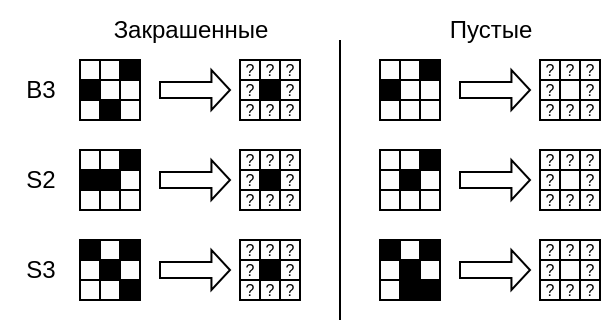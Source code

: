 <mxfile version="21.6.6">
  <diagram name="Страница 1" id="Op7uaTS2ZSwpce5F1zdu">
    <mxGraphModel dx="988" dy="544" grid="1" gridSize="10" guides="1" tooltips="1" connect="1" arrows="1" fold="1" page="1" pageScale="1" pageWidth="827" pageHeight="1169" math="0" shadow="0">
      <root>
        <mxCell id="0" />
        <mxCell id="1" parent="0" />
        <mxCell id="4kmjUg7XTupkvUbKVNHZ-32" value="" style="rounded=0;whiteSpace=wrap;html=1;fillColor=#FFFFFF;" parent="1" vertex="1">
          <mxGeometry x="250" y="510" width="10" height="10" as="geometry" />
        </mxCell>
        <mxCell id="4kmjUg7XTupkvUbKVNHZ-34" value="" style="rounded=0;whiteSpace=wrap;html=1;fillColor=#FFFFFF;strokeColor=#000000;" parent="1" vertex="1">
          <mxGeometry x="260" y="510" width="10" height="10" as="geometry" />
        </mxCell>
        <mxCell id="4kmjUg7XTupkvUbKVNHZ-38" value="" style="rounded=0;whiteSpace=wrap;html=1;fillColor=#FFFFFF;" parent="1" vertex="1">
          <mxGeometry x="250" y="530" width="10" height="10" as="geometry" />
        </mxCell>
        <mxCell id="4kmjUg7XTupkvUbKVNHZ-39" value="" style="rounded=0;whiteSpace=wrap;html=1;fillColor=#FFFFFF;" parent="1" vertex="1">
          <mxGeometry x="260" y="520" width="10" height="10" as="geometry" />
        </mxCell>
        <mxCell id="4kmjUg7XTupkvUbKVNHZ-40" value="" style="rounded=0;whiteSpace=wrap;html=1;fillColor=#000000;" parent="1" vertex="1">
          <mxGeometry x="260" y="530" width="10" height="10" as="geometry" />
        </mxCell>
        <mxCell id="4kmjUg7XTupkvUbKVNHZ-41" value="" style="rounded=0;whiteSpace=wrap;html=1;fillColor=#000000;strokeColor=#000000;" parent="1" vertex="1">
          <mxGeometry x="250" y="520" width="10" height="10" as="geometry" />
        </mxCell>
        <mxCell id="4kmjUg7XTupkvUbKVNHZ-46" value="" style="rounded=0;whiteSpace=wrap;html=1;fillColor=#000000;" parent="1" vertex="1">
          <mxGeometry x="270" y="510" width="10" height="10" as="geometry" />
        </mxCell>
        <mxCell id="4kmjUg7XTupkvUbKVNHZ-47" value="" style="rounded=0;whiteSpace=wrap;html=1;fillColor=#FFFFFF;" parent="1" vertex="1">
          <mxGeometry x="270" y="520" width="10" height="10" as="geometry" />
        </mxCell>
        <mxCell id="4kmjUg7XTupkvUbKVNHZ-50" value="" style="rounded=0;whiteSpace=wrap;html=1;fillColor=#FFFFFF;" parent="1" vertex="1">
          <mxGeometry x="270" y="530" width="10" height="10" as="geometry" />
        </mxCell>
        <mxCell id="4kmjUg7XTupkvUbKVNHZ-74" value="&lt;div style=&quot;font-size: 8px;&quot;&gt;?&lt;/div&gt;" style="rounded=0;whiteSpace=wrap;html=1;fillColor=#FFFFFF;" parent="1" vertex="1">
          <mxGeometry x="330" y="510" width="10" height="10" as="geometry" />
        </mxCell>
        <mxCell id="4kmjUg7XTupkvUbKVNHZ-77" value="" style="rounded=0;whiteSpace=wrap;html=1;fillColor=#000000;" parent="1" vertex="1">
          <mxGeometry x="340" y="520" width="10" height="10" as="geometry" />
        </mxCell>
        <mxCell id="4kmjUg7XTupkvUbKVNHZ-83" value="" style="html=1;shadow=0;dashed=0;align=center;verticalAlign=middle;shape=mxgraph.arrows2.arrow;dy=0.6;dx=9.28;notch=0;" parent="1" vertex="1">
          <mxGeometry x="290" y="515" width="35" height="20" as="geometry" />
        </mxCell>
        <mxCell id="4kmjUg7XTupkvUbKVNHZ-84" value="&lt;div style=&quot;font-size: 8px;&quot;&gt;?&lt;/div&gt;" style="rounded=0;whiteSpace=wrap;html=1;fillColor=#FFFFFF;" parent="1" vertex="1">
          <mxGeometry x="350" y="510" width="10" height="10" as="geometry" />
        </mxCell>
        <mxCell id="4kmjUg7XTupkvUbKVNHZ-85" value="&lt;div style=&quot;font-size: 8px;&quot;&gt;?&lt;/div&gt;" style="rounded=0;whiteSpace=wrap;html=1;fillColor=#FFFFFF;" parent="1" vertex="1">
          <mxGeometry x="340" y="510" width="10" height="10" as="geometry" />
        </mxCell>
        <mxCell id="4kmjUg7XTupkvUbKVNHZ-86" value="&lt;div style=&quot;font-size: 8px;&quot;&gt;?&lt;/div&gt;" style="rounded=0;whiteSpace=wrap;html=1;fillColor=#FFFFFF;" parent="1" vertex="1">
          <mxGeometry x="330" y="530" width="10" height="10" as="geometry" />
        </mxCell>
        <mxCell id="4kmjUg7XTupkvUbKVNHZ-87" value="&lt;div style=&quot;font-size: 8px;&quot;&gt;?&lt;/div&gt;" style="rounded=0;whiteSpace=wrap;html=1;fillColor=#FFFFFF;" parent="1" vertex="1">
          <mxGeometry x="350" y="530" width="10" height="10" as="geometry" />
        </mxCell>
        <mxCell id="4kmjUg7XTupkvUbKVNHZ-88" value="&lt;div style=&quot;font-size: 8px;&quot;&gt;?&lt;/div&gt;" style="rounded=0;whiteSpace=wrap;html=1;fillColor=#FFFFFF;" parent="1" vertex="1">
          <mxGeometry x="340" y="530" width="10" height="10" as="geometry" />
        </mxCell>
        <mxCell id="4kmjUg7XTupkvUbKVNHZ-89" value="&lt;div style=&quot;font-size: 8px;&quot;&gt;?&lt;/div&gt;" style="rounded=0;whiteSpace=wrap;html=1;fillColor=#FFFFFF;" parent="1" vertex="1">
          <mxGeometry x="350" y="520" width="10" height="10" as="geometry" />
        </mxCell>
        <mxCell id="4kmjUg7XTupkvUbKVNHZ-90" value="&lt;div style=&quot;font-size: 8px;&quot;&gt;?&lt;/div&gt;" style="rounded=0;whiteSpace=wrap;html=1;fillColor=#FFFFFF;" parent="1" vertex="1">
          <mxGeometry x="330" y="520" width="10" height="10" as="geometry" />
        </mxCell>
        <mxCell id="4kmjUg7XTupkvUbKVNHZ-91" value="" style="rounded=0;whiteSpace=wrap;html=1;fillColor=#FFFFFF;" parent="1" vertex="1">
          <mxGeometry x="250" y="555" width="10" height="10" as="geometry" />
        </mxCell>
        <mxCell id="4kmjUg7XTupkvUbKVNHZ-92" value="" style="rounded=0;whiteSpace=wrap;html=1;fillColor=#FFFFFF;strokeColor=#000000;" parent="1" vertex="1">
          <mxGeometry x="260" y="555" width="10" height="10" as="geometry" />
        </mxCell>
        <mxCell id="4kmjUg7XTupkvUbKVNHZ-93" value="" style="rounded=0;whiteSpace=wrap;html=1;fillColor=#FFFFFF;" parent="1" vertex="1">
          <mxGeometry x="250" y="575" width="10" height="10" as="geometry" />
        </mxCell>
        <mxCell id="4kmjUg7XTupkvUbKVNHZ-94" value="" style="rounded=0;whiteSpace=wrap;html=1;fillColor=#000000;" parent="1" vertex="1">
          <mxGeometry x="260" y="565" width="10" height="10" as="geometry" />
        </mxCell>
        <mxCell id="4kmjUg7XTupkvUbKVNHZ-95" value="" style="rounded=0;whiteSpace=wrap;html=1;fillColor=#FFFFFF;" parent="1" vertex="1">
          <mxGeometry x="260" y="575" width="10" height="10" as="geometry" />
        </mxCell>
        <mxCell id="4kmjUg7XTupkvUbKVNHZ-96" value="" style="rounded=0;whiteSpace=wrap;html=1;fillColor=#000000;strokeColor=#000000;" parent="1" vertex="1">
          <mxGeometry x="250" y="565" width="10" height="10" as="geometry" />
        </mxCell>
        <mxCell id="4kmjUg7XTupkvUbKVNHZ-97" value="" style="rounded=0;whiteSpace=wrap;html=1;fillColor=#000000;" parent="1" vertex="1">
          <mxGeometry x="270" y="555" width="10" height="10" as="geometry" />
        </mxCell>
        <mxCell id="4kmjUg7XTupkvUbKVNHZ-98" value="" style="rounded=0;whiteSpace=wrap;html=1;fillColor=#FFFFFF;" parent="1" vertex="1">
          <mxGeometry x="270" y="565" width="10" height="10" as="geometry" />
        </mxCell>
        <mxCell id="4kmjUg7XTupkvUbKVNHZ-99" value="" style="rounded=0;whiteSpace=wrap;html=1;fillColor=#FFFFFF;" parent="1" vertex="1">
          <mxGeometry x="270" y="575" width="10" height="10" as="geometry" />
        </mxCell>
        <mxCell id="4kmjUg7XTupkvUbKVNHZ-100" value="&lt;div style=&quot;font-size: 8px;&quot;&gt;?&lt;/div&gt;" style="rounded=0;whiteSpace=wrap;html=1;fillColor=#FFFFFF;" parent="1" vertex="1">
          <mxGeometry x="330" y="555" width="10" height="10" as="geometry" />
        </mxCell>
        <mxCell id="4kmjUg7XTupkvUbKVNHZ-101" value="" style="rounded=0;whiteSpace=wrap;html=1;fillColor=#000000;" parent="1" vertex="1">
          <mxGeometry x="340" y="565" width="10" height="10" as="geometry" />
        </mxCell>
        <mxCell id="4kmjUg7XTupkvUbKVNHZ-102" value="" style="html=1;shadow=0;dashed=0;align=center;verticalAlign=middle;shape=mxgraph.arrows2.arrow;dy=0.6;dx=9.28;notch=0;" parent="1" vertex="1">
          <mxGeometry x="290" y="560" width="35" height="20" as="geometry" />
        </mxCell>
        <mxCell id="4kmjUg7XTupkvUbKVNHZ-103" value="&lt;div style=&quot;font-size: 8px;&quot;&gt;?&lt;/div&gt;" style="rounded=0;whiteSpace=wrap;html=1;fillColor=#FFFFFF;" parent="1" vertex="1">
          <mxGeometry x="350" y="555" width="10" height="10" as="geometry" />
        </mxCell>
        <mxCell id="4kmjUg7XTupkvUbKVNHZ-104" value="&lt;div style=&quot;font-size: 8px;&quot;&gt;?&lt;/div&gt;" style="rounded=0;whiteSpace=wrap;html=1;fillColor=#FFFFFF;" parent="1" vertex="1">
          <mxGeometry x="340" y="555" width="10" height="10" as="geometry" />
        </mxCell>
        <mxCell id="4kmjUg7XTupkvUbKVNHZ-105" value="&lt;div style=&quot;font-size: 8px;&quot;&gt;?&lt;/div&gt;" style="rounded=0;whiteSpace=wrap;html=1;fillColor=#FFFFFF;" parent="1" vertex="1">
          <mxGeometry x="330" y="575" width="10" height="10" as="geometry" />
        </mxCell>
        <mxCell id="4kmjUg7XTupkvUbKVNHZ-106" value="&lt;div style=&quot;font-size: 8px;&quot;&gt;?&lt;/div&gt;" style="rounded=0;whiteSpace=wrap;html=1;fillColor=#FFFFFF;" parent="1" vertex="1">
          <mxGeometry x="350" y="575" width="10" height="10" as="geometry" />
        </mxCell>
        <mxCell id="4kmjUg7XTupkvUbKVNHZ-107" value="&lt;div style=&quot;font-size: 8px;&quot;&gt;?&lt;/div&gt;" style="rounded=0;whiteSpace=wrap;html=1;fillColor=#FFFFFF;" parent="1" vertex="1">
          <mxGeometry x="340" y="575" width="10" height="10" as="geometry" />
        </mxCell>
        <mxCell id="4kmjUg7XTupkvUbKVNHZ-108" value="&lt;div style=&quot;font-size: 8px;&quot;&gt;?&lt;/div&gt;" style="rounded=0;whiteSpace=wrap;html=1;fillColor=#FFFFFF;" parent="1" vertex="1">
          <mxGeometry x="350" y="565" width="10" height="10" as="geometry" />
        </mxCell>
        <mxCell id="4kmjUg7XTupkvUbKVNHZ-109" value="&lt;div style=&quot;font-size: 8px;&quot;&gt;?&lt;/div&gt;" style="rounded=0;whiteSpace=wrap;html=1;fillColor=#FFFFFF;" parent="1" vertex="1">
          <mxGeometry x="330" y="565" width="10" height="10" as="geometry" />
        </mxCell>
        <mxCell id="4kmjUg7XTupkvUbKVNHZ-110" value="B3" style="text;html=1;align=center;verticalAlign=middle;resizable=0;points=[];autosize=1;strokeColor=none;fillColor=none;" parent="1" vertex="1">
          <mxGeometry x="210" y="510" width="40" height="30" as="geometry" />
        </mxCell>
        <mxCell id="4kmjUg7XTupkvUbKVNHZ-111" value="&lt;div&gt;S2&lt;/div&gt;" style="text;html=1;align=center;verticalAlign=middle;resizable=0;points=[];autosize=1;strokeColor=none;fillColor=none;" parent="1" vertex="1">
          <mxGeometry x="210" y="555" width="40" height="30" as="geometry" />
        </mxCell>
        <mxCell id="4kmjUg7XTupkvUbKVNHZ-112" value="" style="rounded=0;whiteSpace=wrap;html=1;fillColor=#000000;" parent="1" vertex="1">
          <mxGeometry x="250" y="600" width="10" height="10" as="geometry" />
        </mxCell>
        <mxCell id="4kmjUg7XTupkvUbKVNHZ-113" value="" style="rounded=0;whiteSpace=wrap;html=1;fillColor=#FFFFFF;strokeColor=#000000;" parent="1" vertex="1">
          <mxGeometry x="260" y="600" width="10" height="10" as="geometry" />
        </mxCell>
        <mxCell id="4kmjUg7XTupkvUbKVNHZ-114" value="" style="rounded=0;whiteSpace=wrap;html=1;fillColor=#FFFFFF;" parent="1" vertex="1">
          <mxGeometry x="250" y="620" width="10" height="10" as="geometry" />
        </mxCell>
        <mxCell id="4kmjUg7XTupkvUbKVNHZ-115" value="" style="rounded=0;whiteSpace=wrap;html=1;fillColor=#000000;" parent="1" vertex="1">
          <mxGeometry x="260" y="610" width="10" height="10" as="geometry" />
        </mxCell>
        <mxCell id="4kmjUg7XTupkvUbKVNHZ-116" value="" style="rounded=0;whiteSpace=wrap;html=1;fillColor=#FFFFFF;" parent="1" vertex="1">
          <mxGeometry x="260" y="620" width="10" height="10" as="geometry" />
        </mxCell>
        <mxCell id="4kmjUg7XTupkvUbKVNHZ-117" value="" style="rounded=0;whiteSpace=wrap;html=1;fillColor=#FFFFFF;strokeColor=#000000;" parent="1" vertex="1">
          <mxGeometry x="250" y="610" width="10" height="10" as="geometry" />
        </mxCell>
        <mxCell id="4kmjUg7XTupkvUbKVNHZ-118" value="" style="rounded=0;whiteSpace=wrap;html=1;fillColor=#000000;" parent="1" vertex="1">
          <mxGeometry x="270" y="600" width="10" height="10" as="geometry" />
        </mxCell>
        <mxCell id="4kmjUg7XTupkvUbKVNHZ-119" value="" style="rounded=0;whiteSpace=wrap;html=1;fillColor=#FFFFFF;" parent="1" vertex="1">
          <mxGeometry x="270" y="610" width="10" height="10" as="geometry" />
        </mxCell>
        <mxCell id="4kmjUg7XTupkvUbKVNHZ-120" value="" style="rounded=0;whiteSpace=wrap;html=1;fillColor=#000000;" parent="1" vertex="1">
          <mxGeometry x="270" y="620" width="10" height="10" as="geometry" />
        </mxCell>
        <mxCell id="4kmjUg7XTupkvUbKVNHZ-121" value="&lt;div style=&quot;font-size: 8px;&quot;&gt;?&lt;/div&gt;" style="rounded=0;whiteSpace=wrap;html=1;fillColor=#FFFFFF;" parent="1" vertex="1">
          <mxGeometry x="330" y="600" width="10" height="10" as="geometry" />
        </mxCell>
        <mxCell id="4kmjUg7XTupkvUbKVNHZ-122" value="" style="rounded=0;whiteSpace=wrap;html=1;fillColor=#000000;" parent="1" vertex="1">
          <mxGeometry x="340" y="610" width="10" height="10" as="geometry" />
        </mxCell>
        <mxCell id="4kmjUg7XTupkvUbKVNHZ-123" value="" style="html=1;shadow=0;dashed=0;align=center;verticalAlign=middle;shape=mxgraph.arrows2.arrow;dy=0.6;dx=9.28;notch=0;" parent="1" vertex="1">
          <mxGeometry x="290" y="605" width="35" height="20" as="geometry" />
        </mxCell>
        <mxCell id="4kmjUg7XTupkvUbKVNHZ-124" value="&lt;div style=&quot;font-size: 8px;&quot;&gt;?&lt;/div&gt;" style="rounded=0;whiteSpace=wrap;html=1;fillColor=#FFFFFF;" parent="1" vertex="1">
          <mxGeometry x="350" y="600" width="10" height="10" as="geometry" />
        </mxCell>
        <mxCell id="4kmjUg7XTupkvUbKVNHZ-125" value="&lt;div style=&quot;font-size: 8px;&quot;&gt;?&lt;/div&gt;" style="rounded=0;whiteSpace=wrap;html=1;fillColor=#FFFFFF;" parent="1" vertex="1">
          <mxGeometry x="340" y="600" width="10" height="10" as="geometry" />
        </mxCell>
        <mxCell id="4kmjUg7XTupkvUbKVNHZ-126" value="&lt;div style=&quot;font-size: 8px;&quot;&gt;?&lt;/div&gt;" style="rounded=0;whiteSpace=wrap;html=1;fillColor=#FFFFFF;" parent="1" vertex="1">
          <mxGeometry x="330" y="620" width="10" height="10" as="geometry" />
        </mxCell>
        <mxCell id="4kmjUg7XTupkvUbKVNHZ-127" value="&lt;div style=&quot;font-size: 8px;&quot;&gt;?&lt;/div&gt;" style="rounded=0;whiteSpace=wrap;html=1;fillColor=#FFFFFF;" parent="1" vertex="1">
          <mxGeometry x="350" y="620" width="10" height="10" as="geometry" />
        </mxCell>
        <mxCell id="4kmjUg7XTupkvUbKVNHZ-128" value="&lt;div style=&quot;font-size: 8px;&quot;&gt;?&lt;/div&gt;" style="rounded=0;whiteSpace=wrap;html=1;fillColor=#FFFFFF;" parent="1" vertex="1">
          <mxGeometry x="340" y="620" width="10" height="10" as="geometry" />
        </mxCell>
        <mxCell id="4kmjUg7XTupkvUbKVNHZ-129" value="&lt;div style=&quot;font-size: 8px;&quot;&gt;?&lt;/div&gt;" style="rounded=0;whiteSpace=wrap;html=1;fillColor=#FFFFFF;" parent="1" vertex="1">
          <mxGeometry x="350" y="610" width="10" height="10" as="geometry" />
        </mxCell>
        <mxCell id="4kmjUg7XTupkvUbKVNHZ-130" value="&lt;div style=&quot;font-size: 8px;&quot;&gt;?&lt;/div&gt;" style="rounded=0;whiteSpace=wrap;html=1;fillColor=#FFFFFF;" parent="1" vertex="1">
          <mxGeometry x="330" y="610" width="10" height="10" as="geometry" />
        </mxCell>
        <mxCell id="4kmjUg7XTupkvUbKVNHZ-131" value="&lt;div&gt;S3&lt;/div&gt;" style="text;html=1;align=center;verticalAlign=middle;resizable=0;points=[];autosize=1;strokeColor=none;fillColor=none;" parent="1" vertex="1">
          <mxGeometry x="210" y="600" width="40" height="30" as="geometry" />
        </mxCell>
        <mxCell id="4kmjUg7XTupkvUbKVNHZ-132" value="" style="rounded=0;whiteSpace=wrap;html=1;fillColor=#FFFFFF;" parent="1" vertex="1">
          <mxGeometry x="400" y="510" width="10" height="10" as="geometry" />
        </mxCell>
        <mxCell id="4kmjUg7XTupkvUbKVNHZ-133" value="" style="rounded=0;whiteSpace=wrap;html=1;fillColor=#FFFFFF;strokeColor=#000000;" parent="1" vertex="1">
          <mxGeometry x="410" y="510" width="10" height="10" as="geometry" />
        </mxCell>
        <mxCell id="4kmjUg7XTupkvUbKVNHZ-134" value="" style="rounded=0;whiteSpace=wrap;html=1;fillColor=#FFFFFF;" parent="1" vertex="1">
          <mxGeometry x="400" y="530" width="10" height="10" as="geometry" />
        </mxCell>
        <mxCell id="4kmjUg7XTupkvUbKVNHZ-135" value="" style="rounded=0;whiteSpace=wrap;html=1;fillColor=#FFFFFF;" parent="1" vertex="1">
          <mxGeometry x="410" y="520" width="10" height="10" as="geometry" />
        </mxCell>
        <mxCell id="4kmjUg7XTupkvUbKVNHZ-136" value="" style="rounded=0;whiteSpace=wrap;html=1;fillColor=#FFFFFF;" parent="1" vertex="1">
          <mxGeometry x="410" y="530" width="10" height="10" as="geometry" />
        </mxCell>
        <mxCell id="4kmjUg7XTupkvUbKVNHZ-137" value="" style="rounded=0;whiteSpace=wrap;html=1;fillColor=#000000;strokeColor=#000000;" parent="1" vertex="1">
          <mxGeometry x="400" y="520" width="10" height="10" as="geometry" />
        </mxCell>
        <mxCell id="4kmjUg7XTupkvUbKVNHZ-138" value="" style="rounded=0;whiteSpace=wrap;html=1;fillColor=#000000;" parent="1" vertex="1">
          <mxGeometry x="420" y="510" width="10" height="10" as="geometry" />
        </mxCell>
        <mxCell id="4kmjUg7XTupkvUbKVNHZ-139" value="" style="rounded=0;whiteSpace=wrap;html=1;fillColor=#FFFFFF;" parent="1" vertex="1">
          <mxGeometry x="420" y="520" width="10" height="10" as="geometry" />
        </mxCell>
        <mxCell id="4kmjUg7XTupkvUbKVNHZ-140" value="" style="rounded=0;whiteSpace=wrap;html=1;fillColor=#FFFFFF;" parent="1" vertex="1">
          <mxGeometry x="420" y="530" width="10" height="10" as="geometry" />
        </mxCell>
        <mxCell id="4kmjUg7XTupkvUbKVNHZ-141" value="&lt;div style=&quot;font-size: 8px;&quot;&gt;?&lt;/div&gt;" style="rounded=0;whiteSpace=wrap;html=1;fillColor=#FFFFFF;" parent="1" vertex="1">
          <mxGeometry x="480" y="510" width="10" height="10" as="geometry" />
        </mxCell>
        <mxCell id="4kmjUg7XTupkvUbKVNHZ-142" value="" style="rounded=0;whiteSpace=wrap;html=1;fillColor=#FFFFFF;" parent="1" vertex="1">
          <mxGeometry x="490" y="520" width="10" height="10" as="geometry" />
        </mxCell>
        <mxCell id="4kmjUg7XTupkvUbKVNHZ-143" value="" style="html=1;shadow=0;dashed=0;align=center;verticalAlign=middle;shape=mxgraph.arrows2.arrow;dy=0.6;dx=9.28;notch=0;" parent="1" vertex="1">
          <mxGeometry x="440" y="515" width="35" height="20" as="geometry" />
        </mxCell>
        <mxCell id="4kmjUg7XTupkvUbKVNHZ-144" value="&lt;div style=&quot;font-size: 8px;&quot;&gt;?&lt;/div&gt;" style="rounded=0;whiteSpace=wrap;html=1;fillColor=#FFFFFF;" parent="1" vertex="1">
          <mxGeometry x="500" y="510" width="10" height="10" as="geometry" />
        </mxCell>
        <mxCell id="4kmjUg7XTupkvUbKVNHZ-145" value="&lt;div style=&quot;font-size: 8px;&quot;&gt;?&lt;/div&gt;" style="rounded=0;whiteSpace=wrap;html=1;fillColor=#FFFFFF;" parent="1" vertex="1">
          <mxGeometry x="490" y="510" width="10" height="10" as="geometry" />
        </mxCell>
        <mxCell id="4kmjUg7XTupkvUbKVNHZ-146" value="&lt;div style=&quot;font-size: 8px;&quot;&gt;?&lt;/div&gt;" style="rounded=0;whiteSpace=wrap;html=1;fillColor=#FFFFFF;" parent="1" vertex="1">
          <mxGeometry x="480" y="530" width="10" height="10" as="geometry" />
        </mxCell>
        <mxCell id="4kmjUg7XTupkvUbKVNHZ-147" value="&lt;div style=&quot;font-size: 8px;&quot;&gt;?&lt;/div&gt;" style="rounded=0;whiteSpace=wrap;html=1;fillColor=#FFFFFF;" parent="1" vertex="1">
          <mxGeometry x="500" y="530" width="10" height="10" as="geometry" />
        </mxCell>
        <mxCell id="4kmjUg7XTupkvUbKVNHZ-148" value="&lt;div style=&quot;font-size: 8px;&quot;&gt;?&lt;/div&gt;" style="rounded=0;whiteSpace=wrap;html=1;fillColor=#FFFFFF;" parent="1" vertex="1">
          <mxGeometry x="490" y="530" width="10" height="10" as="geometry" />
        </mxCell>
        <mxCell id="4kmjUg7XTupkvUbKVNHZ-149" value="&lt;div style=&quot;font-size: 8px;&quot;&gt;?&lt;/div&gt;" style="rounded=0;whiteSpace=wrap;html=1;fillColor=#FFFFFF;" parent="1" vertex="1">
          <mxGeometry x="500" y="520" width="10" height="10" as="geometry" />
        </mxCell>
        <mxCell id="4kmjUg7XTupkvUbKVNHZ-150" value="&lt;div style=&quot;font-size: 8px;&quot;&gt;?&lt;/div&gt;" style="rounded=0;whiteSpace=wrap;html=1;fillColor=#FFFFFF;" parent="1" vertex="1">
          <mxGeometry x="480" y="520" width="10" height="10" as="geometry" />
        </mxCell>
        <mxCell id="4kmjUg7XTupkvUbKVNHZ-151" value="" style="rounded=0;whiteSpace=wrap;html=1;fillColor=#FFFFFF;" parent="1" vertex="1">
          <mxGeometry x="400" y="555" width="10" height="10" as="geometry" />
        </mxCell>
        <mxCell id="4kmjUg7XTupkvUbKVNHZ-152" value="" style="rounded=0;whiteSpace=wrap;html=1;fillColor=#FFFFFF;strokeColor=#000000;" parent="1" vertex="1">
          <mxGeometry x="410" y="555" width="10" height="10" as="geometry" />
        </mxCell>
        <mxCell id="4kmjUg7XTupkvUbKVNHZ-153" value="" style="rounded=0;whiteSpace=wrap;html=1;fillColor=#FFFFFF;" parent="1" vertex="1">
          <mxGeometry x="400" y="575" width="10" height="10" as="geometry" />
        </mxCell>
        <mxCell id="4kmjUg7XTupkvUbKVNHZ-154" value="" style="rounded=0;whiteSpace=wrap;html=1;fillColor=#000000;" parent="1" vertex="1">
          <mxGeometry x="410" y="565" width="10" height="10" as="geometry" />
        </mxCell>
        <mxCell id="4kmjUg7XTupkvUbKVNHZ-155" value="" style="rounded=0;whiteSpace=wrap;html=1;fillColor=#FFFFFF;" parent="1" vertex="1">
          <mxGeometry x="410" y="575" width="10" height="10" as="geometry" />
        </mxCell>
        <mxCell id="4kmjUg7XTupkvUbKVNHZ-156" value="" style="rounded=0;whiteSpace=wrap;html=1;fillColor=#FFFFFF;strokeColor=#000000;" parent="1" vertex="1">
          <mxGeometry x="400" y="565" width="10" height="10" as="geometry" />
        </mxCell>
        <mxCell id="4kmjUg7XTupkvUbKVNHZ-157" value="" style="rounded=0;whiteSpace=wrap;html=1;fillColor=#000000;" parent="1" vertex="1">
          <mxGeometry x="420" y="555" width="10" height="10" as="geometry" />
        </mxCell>
        <mxCell id="4kmjUg7XTupkvUbKVNHZ-158" value="" style="rounded=0;whiteSpace=wrap;html=1;fillColor=#FFFFFF;" parent="1" vertex="1">
          <mxGeometry x="420" y="565" width="10" height="10" as="geometry" />
        </mxCell>
        <mxCell id="4kmjUg7XTupkvUbKVNHZ-159" value="" style="rounded=0;whiteSpace=wrap;html=1;fillColor=#FFFFFF;" parent="1" vertex="1">
          <mxGeometry x="420" y="575" width="10" height="10" as="geometry" />
        </mxCell>
        <mxCell id="4kmjUg7XTupkvUbKVNHZ-160" value="&lt;div style=&quot;font-size: 8px;&quot;&gt;?&lt;/div&gt;" style="rounded=0;whiteSpace=wrap;html=1;fillColor=#FFFFFF;" parent="1" vertex="1">
          <mxGeometry x="480" y="555" width="10" height="10" as="geometry" />
        </mxCell>
        <mxCell id="4kmjUg7XTupkvUbKVNHZ-161" value="" style="rounded=0;whiteSpace=wrap;html=1;fillColor=#FFFFFF;strokeColor=#000000;" parent="1" vertex="1">
          <mxGeometry x="490" y="565" width="10" height="10" as="geometry" />
        </mxCell>
        <mxCell id="4kmjUg7XTupkvUbKVNHZ-162" value="" style="html=1;shadow=0;dashed=0;align=center;verticalAlign=middle;shape=mxgraph.arrows2.arrow;dy=0.6;dx=9.28;notch=0;" parent="1" vertex="1">
          <mxGeometry x="440" y="560" width="35" height="20" as="geometry" />
        </mxCell>
        <mxCell id="4kmjUg7XTupkvUbKVNHZ-163" value="&lt;div style=&quot;font-size: 8px;&quot;&gt;?&lt;/div&gt;" style="rounded=0;whiteSpace=wrap;html=1;fillColor=#FFFFFF;" parent="1" vertex="1">
          <mxGeometry x="500" y="555" width="10" height="10" as="geometry" />
        </mxCell>
        <mxCell id="4kmjUg7XTupkvUbKVNHZ-164" value="&lt;div style=&quot;font-size: 8px;&quot;&gt;?&lt;/div&gt;" style="rounded=0;whiteSpace=wrap;html=1;fillColor=#FFFFFF;" parent="1" vertex="1">
          <mxGeometry x="490" y="555" width="10" height="10" as="geometry" />
        </mxCell>
        <mxCell id="4kmjUg7XTupkvUbKVNHZ-165" value="&lt;div style=&quot;font-size: 8px;&quot;&gt;?&lt;/div&gt;" style="rounded=0;whiteSpace=wrap;html=1;fillColor=#FFFFFF;" parent="1" vertex="1">
          <mxGeometry x="480" y="575" width="10" height="10" as="geometry" />
        </mxCell>
        <mxCell id="4kmjUg7XTupkvUbKVNHZ-166" value="&lt;div style=&quot;font-size: 8px;&quot;&gt;?&lt;/div&gt;" style="rounded=0;whiteSpace=wrap;html=1;fillColor=#FFFFFF;" parent="1" vertex="1">
          <mxGeometry x="500" y="575" width="10" height="10" as="geometry" />
        </mxCell>
        <mxCell id="4kmjUg7XTupkvUbKVNHZ-167" value="&lt;div style=&quot;font-size: 8px;&quot;&gt;?&lt;/div&gt;" style="rounded=0;whiteSpace=wrap;html=1;fillColor=#FFFFFF;" parent="1" vertex="1">
          <mxGeometry x="490" y="575" width="10" height="10" as="geometry" />
        </mxCell>
        <mxCell id="4kmjUg7XTupkvUbKVNHZ-168" value="&lt;div style=&quot;font-size: 8px;&quot;&gt;?&lt;/div&gt;" style="rounded=0;whiteSpace=wrap;html=1;fillColor=#FFFFFF;" parent="1" vertex="1">
          <mxGeometry x="500" y="565" width="10" height="10" as="geometry" />
        </mxCell>
        <mxCell id="4kmjUg7XTupkvUbKVNHZ-169" value="&lt;div style=&quot;font-size: 8px;&quot;&gt;?&lt;/div&gt;" style="rounded=0;whiteSpace=wrap;html=1;fillColor=#FFFFFF;" parent="1" vertex="1">
          <mxGeometry x="480" y="565" width="10" height="10" as="geometry" />
        </mxCell>
        <mxCell id="4kmjUg7XTupkvUbKVNHZ-170" value="" style="rounded=0;whiteSpace=wrap;html=1;fillColor=#000000;" parent="1" vertex="1">
          <mxGeometry x="400" y="600" width="10" height="10" as="geometry" />
        </mxCell>
        <mxCell id="4kmjUg7XTupkvUbKVNHZ-171" value="" style="rounded=0;whiteSpace=wrap;html=1;fillColor=#FFFFFF;strokeColor=#000000;" parent="1" vertex="1">
          <mxGeometry x="410" y="600" width="10" height="10" as="geometry" />
        </mxCell>
        <mxCell id="4kmjUg7XTupkvUbKVNHZ-172" value="" style="rounded=0;whiteSpace=wrap;html=1;fillColor=#FFFFFF;" parent="1" vertex="1">
          <mxGeometry x="400" y="620" width="10" height="10" as="geometry" />
        </mxCell>
        <mxCell id="4kmjUg7XTupkvUbKVNHZ-173" value="" style="rounded=0;whiteSpace=wrap;html=1;fillColor=#000000;" parent="1" vertex="1">
          <mxGeometry x="410" y="610" width="10" height="10" as="geometry" />
        </mxCell>
        <mxCell id="4kmjUg7XTupkvUbKVNHZ-174" value="" style="rounded=0;whiteSpace=wrap;html=1;fillColor=#000000;" parent="1" vertex="1">
          <mxGeometry x="410" y="620" width="10" height="10" as="geometry" />
        </mxCell>
        <mxCell id="4kmjUg7XTupkvUbKVNHZ-175" value="" style="rounded=0;whiteSpace=wrap;html=1;fillColor=#FFFFFF;strokeColor=#000000;" parent="1" vertex="1">
          <mxGeometry x="400" y="610" width="10" height="10" as="geometry" />
        </mxCell>
        <mxCell id="4kmjUg7XTupkvUbKVNHZ-176" value="" style="rounded=0;whiteSpace=wrap;html=1;fillColor=#000000;" parent="1" vertex="1">
          <mxGeometry x="420" y="600" width="10" height="10" as="geometry" />
        </mxCell>
        <mxCell id="4kmjUg7XTupkvUbKVNHZ-177" value="" style="rounded=0;whiteSpace=wrap;html=1;fillColor=#FFFFFF;" parent="1" vertex="1">
          <mxGeometry x="420" y="610" width="10" height="10" as="geometry" />
        </mxCell>
        <mxCell id="4kmjUg7XTupkvUbKVNHZ-178" value="" style="rounded=0;whiteSpace=wrap;html=1;fillColor=#000000;" parent="1" vertex="1">
          <mxGeometry x="420" y="620" width="10" height="10" as="geometry" />
        </mxCell>
        <mxCell id="4kmjUg7XTupkvUbKVNHZ-179" value="&lt;div style=&quot;font-size: 8px;&quot;&gt;?&lt;/div&gt;" style="rounded=0;whiteSpace=wrap;html=1;fillColor=#FFFFFF;" parent="1" vertex="1">
          <mxGeometry x="480" y="600" width="10" height="10" as="geometry" />
        </mxCell>
        <mxCell id="4kmjUg7XTupkvUbKVNHZ-180" value="" style="rounded=0;whiteSpace=wrap;html=1;fillColor=#FFFFFF;" parent="1" vertex="1">
          <mxGeometry x="490" y="610" width="10" height="10" as="geometry" />
        </mxCell>
        <mxCell id="4kmjUg7XTupkvUbKVNHZ-181" value="" style="html=1;shadow=0;dashed=0;align=center;verticalAlign=middle;shape=mxgraph.arrows2.arrow;dy=0.6;dx=9.28;notch=0;" parent="1" vertex="1">
          <mxGeometry x="440" y="605" width="35" height="20" as="geometry" />
        </mxCell>
        <mxCell id="4kmjUg7XTupkvUbKVNHZ-182" value="&lt;div style=&quot;font-size: 8px;&quot;&gt;?&lt;/div&gt;" style="rounded=0;whiteSpace=wrap;html=1;fillColor=#FFFFFF;" parent="1" vertex="1">
          <mxGeometry x="500" y="600" width="10" height="10" as="geometry" />
        </mxCell>
        <mxCell id="4kmjUg7XTupkvUbKVNHZ-183" value="&lt;div style=&quot;font-size: 8px;&quot;&gt;?&lt;/div&gt;" style="rounded=0;whiteSpace=wrap;html=1;fillColor=#FFFFFF;" parent="1" vertex="1">
          <mxGeometry x="490" y="600" width="10" height="10" as="geometry" />
        </mxCell>
        <mxCell id="4kmjUg7XTupkvUbKVNHZ-184" value="&lt;div style=&quot;font-size: 8px;&quot;&gt;?&lt;/div&gt;" style="rounded=0;whiteSpace=wrap;html=1;fillColor=#FFFFFF;" parent="1" vertex="1">
          <mxGeometry x="480" y="620" width="10" height="10" as="geometry" />
        </mxCell>
        <mxCell id="4kmjUg7XTupkvUbKVNHZ-185" value="&lt;div style=&quot;font-size: 8px;&quot;&gt;?&lt;/div&gt;" style="rounded=0;whiteSpace=wrap;html=1;fillColor=#FFFFFF;" parent="1" vertex="1">
          <mxGeometry x="500" y="620" width="10" height="10" as="geometry" />
        </mxCell>
        <mxCell id="4kmjUg7XTupkvUbKVNHZ-186" value="&lt;div style=&quot;font-size: 8px;&quot;&gt;?&lt;/div&gt;" style="rounded=0;whiteSpace=wrap;html=1;fillColor=#FFFFFF;" parent="1" vertex="1">
          <mxGeometry x="490" y="620" width="10" height="10" as="geometry" />
        </mxCell>
        <mxCell id="4kmjUg7XTupkvUbKVNHZ-187" value="&lt;div style=&quot;font-size: 8px;&quot;&gt;?&lt;/div&gt;" style="rounded=0;whiteSpace=wrap;html=1;fillColor=#FFFFFF;" parent="1" vertex="1">
          <mxGeometry x="500" y="610" width="10" height="10" as="geometry" />
        </mxCell>
        <mxCell id="4kmjUg7XTupkvUbKVNHZ-188" value="&lt;div style=&quot;font-size: 8px;&quot;&gt;?&lt;/div&gt;" style="rounded=0;whiteSpace=wrap;html=1;fillColor=#FFFFFF;" parent="1" vertex="1">
          <mxGeometry x="480" y="610" width="10" height="10" as="geometry" />
        </mxCell>
        <mxCell id="4kmjUg7XTupkvUbKVNHZ-191" value="" style="endArrow=none;html=1;rounded=0;" parent="1" edge="1">
          <mxGeometry width="50" height="50" relative="1" as="geometry">
            <mxPoint x="380" y="640" as="sourcePoint" />
            <mxPoint x="380" y="500" as="targetPoint" />
          </mxGeometry>
        </mxCell>
        <mxCell id="4kmjUg7XTupkvUbKVNHZ-198" value="Закрашенные" style="text;html=1;align=center;verticalAlign=middle;resizable=0;points=[];autosize=1;strokeColor=none;fillColor=none;" parent="1" vertex="1">
          <mxGeometry x="255" y="480" width="100" height="30" as="geometry" />
        </mxCell>
        <mxCell id="4kmjUg7XTupkvUbKVNHZ-199" value="Пустые" style="text;html=1;align=center;verticalAlign=middle;resizable=0;points=[];autosize=1;strokeColor=none;fillColor=none;" parent="1" vertex="1">
          <mxGeometry x="425" y="480" width="60" height="30" as="geometry" />
        </mxCell>
      </root>
    </mxGraphModel>
  </diagram>
</mxfile>
